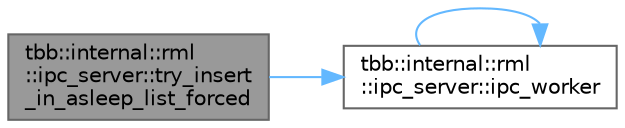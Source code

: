 digraph "tbb::internal::rml::ipc_server::try_insert_in_asleep_list_forced"
{
 // LATEX_PDF_SIZE
  bgcolor="transparent";
  edge [fontname=Helvetica,fontsize=10,labelfontname=Helvetica,labelfontsize=10];
  node [fontname=Helvetica,fontsize=10,shape=box,height=0.2,width=0.4];
  rankdir="LR";
  Node1 [id="Node000001",label="tbb::internal::rml\l::ipc_server::try_insert\l_in_asleep_list_forced",height=0.2,width=0.4,color="gray40", fillcolor="grey60", style="filled", fontcolor="black",tooltip="Try to add t to list of sleeping workers even if there is some work to do"];
  Node1 -> Node2 [id="edge1_Node000001_Node000002",color="steelblue1",style="solid",tooltip=" "];
  Node2 [id="Node000002",label="tbb::internal::rml\l::ipc_server::ipc_worker",height=0.2,width=0.4,color="grey40", fillcolor="white", style="filled",URL="$classtbb_1_1internal_1_1rml_1_1ipc__server.html#a7ebe6ed60119ff42ab9a06ed3ef3f518",tooltip=" "];
  Node2 -> Node2 [id="edge2_Node000002_Node000002",color="steelblue1",style="solid",tooltip=" "];
}
